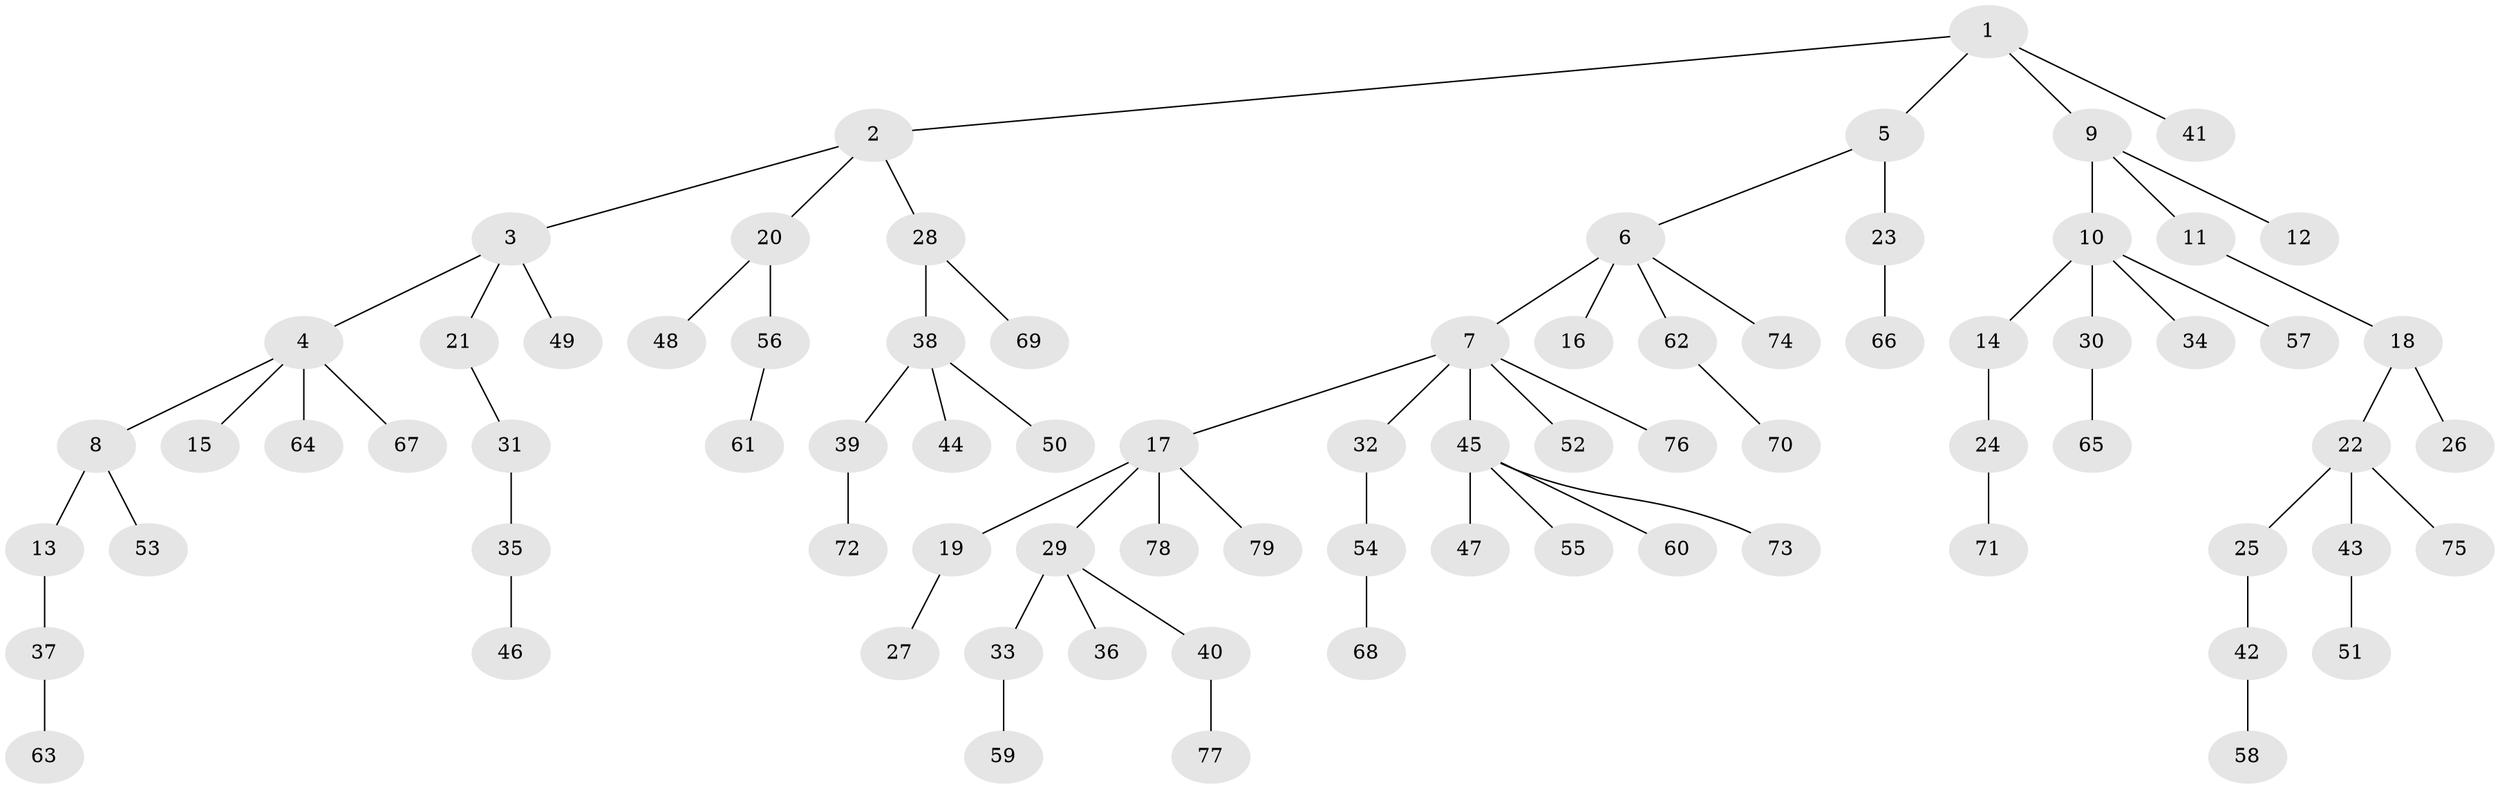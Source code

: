 // original degree distribution, {4: 0.03816793893129771, 5: 0.04580152671755725, 6: 0.030534351145038167, 7: 0.007633587786259542, 3: 0.11450381679389313, 2: 0.2595419847328244, 1: 0.5038167938931297}
// Generated by graph-tools (version 1.1) at 2025/51/03/04/25 22:51:40]
// undirected, 79 vertices, 78 edges
graph export_dot {
  node [color=gray90,style=filled];
  1;
  2;
  3;
  4;
  5;
  6;
  7;
  8;
  9;
  10;
  11;
  12;
  13;
  14;
  15;
  16;
  17;
  18;
  19;
  20;
  21;
  22;
  23;
  24;
  25;
  26;
  27;
  28;
  29;
  30;
  31;
  32;
  33;
  34;
  35;
  36;
  37;
  38;
  39;
  40;
  41;
  42;
  43;
  44;
  45;
  46;
  47;
  48;
  49;
  50;
  51;
  52;
  53;
  54;
  55;
  56;
  57;
  58;
  59;
  60;
  61;
  62;
  63;
  64;
  65;
  66;
  67;
  68;
  69;
  70;
  71;
  72;
  73;
  74;
  75;
  76;
  77;
  78;
  79;
  1 -- 2 [weight=1.0];
  1 -- 5 [weight=1.0];
  1 -- 9 [weight=1.0];
  1 -- 41 [weight=1.0];
  2 -- 3 [weight=1.0];
  2 -- 20 [weight=1.0];
  2 -- 28 [weight=1.0];
  3 -- 4 [weight=1.0];
  3 -- 21 [weight=1.0];
  3 -- 49 [weight=1.0];
  4 -- 8 [weight=1.0];
  4 -- 15 [weight=1.0];
  4 -- 64 [weight=1.0];
  4 -- 67 [weight=1.0];
  5 -- 6 [weight=1.0];
  5 -- 23 [weight=1.0];
  6 -- 7 [weight=1.0];
  6 -- 16 [weight=2.0];
  6 -- 62 [weight=1.0];
  6 -- 74 [weight=1.0];
  7 -- 17 [weight=1.0];
  7 -- 32 [weight=1.0];
  7 -- 45 [weight=1.0];
  7 -- 52 [weight=1.0];
  7 -- 76 [weight=1.0];
  8 -- 13 [weight=1.0];
  8 -- 53 [weight=1.0];
  9 -- 10 [weight=1.0];
  9 -- 11 [weight=1.0];
  9 -- 12 [weight=1.0];
  10 -- 14 [weight=1.0];
  10 -- 30 [weight=1.0];
  10 -- 34 [weight=1.0];
  10 -- 57 [weight=1.0];
  11 -- 18 [weight=1.0];
  13 -- 37 [weight=1.0];
  14 -- 24 [weight=2.0];
  17 -- 19 [weight=1.0];
  17 -- 29 [weight=1.0];
  17 -- 78 [weight=1.0];
  17 -- 79 [weight=1.0];
  18 -- 22 [weight=1.0];
  18 -- 26 [weight=1.0];
  19 -- 27 [weight=1.0];
  20 -- 48 [weight=1.0];
  20 -- 56 [weight=1.0];
  21 -- 31 [weight=1.0];
  22 -- 25 [weight=1.0];
  22 -- 43 [weight=1.0];
  22 -- 75 [weight=1.0];
  23 -- 66 [weight=1.0];
  24 -- 71 [weight=1.0];
  25 -- 42 [weight=1.0];
  28 -- 38 [weight=1.0];
  28 -- 69 [weight=1.0];
  29 -- 33 [weight=1.0];
  29 -- 36 [weight=1.0];
  29 -- 40 [weight=1.0];
  30 -- 65 [weight=1.0];
  31 -- 35 [weight=1.0];
  32 -- 54 [weight=1.0];
  33 -- 59 [weight=1.0];
  35 -- 46 [weight=1.0];
  37 -- 63 [weight=1.0];
  38 -- 39 [weight=1.0];
  38 -- 44 [weight=1.0];
  38 -- 50 [weight=1.0];
  39 -- 72 [weight=1.0];
  40 -- 77 [weight=1.0];
  42 -- 58 [weight=1.0];
  43 -- 51 [weight=1.0];
  45 -- 47 [weight=1.0];
  45 -- 55 [weight=1.0];
  45 -- 60 [weight=1.0];
  45 -- 73 [weight=1.0];
  54 -- 68 [weight=1.0];
  56 -- 61 [weight=2.0];
  62 -- 70 [weight=1.0];
}
